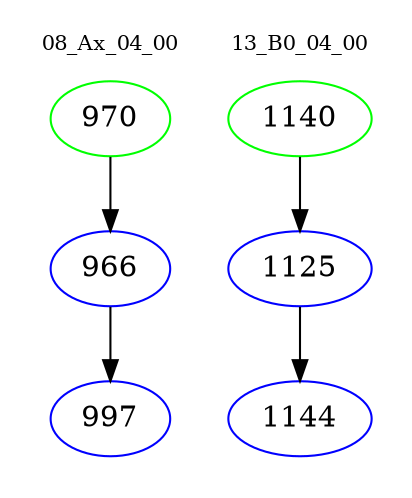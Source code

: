 digraph{
subgraph cluster_0 {
color = white
label = "08_Ax_04_00";
fontsize=10;
T0_970 [label="970", color="green"]
T0_970 -> T0_966 [color="black"]
T0_966 [label="966", color="blue"]
T0_966 -> T0_997 [color="black"]
T0_997 [label="997", color="blue"]
}
subgraph cluster_1 {
color = white
label = "13_B0_04_00";
fontsize=10;
T1_1140 [label="1140", color="green"]
T1_1140 -> T1_1125 [color="black"]
T1_1125 [label="1125", color="blue"]
T1_1125 -> T1_1144 [color="black"]
T1_1144 [label="1144", color="blue"]
}
}
